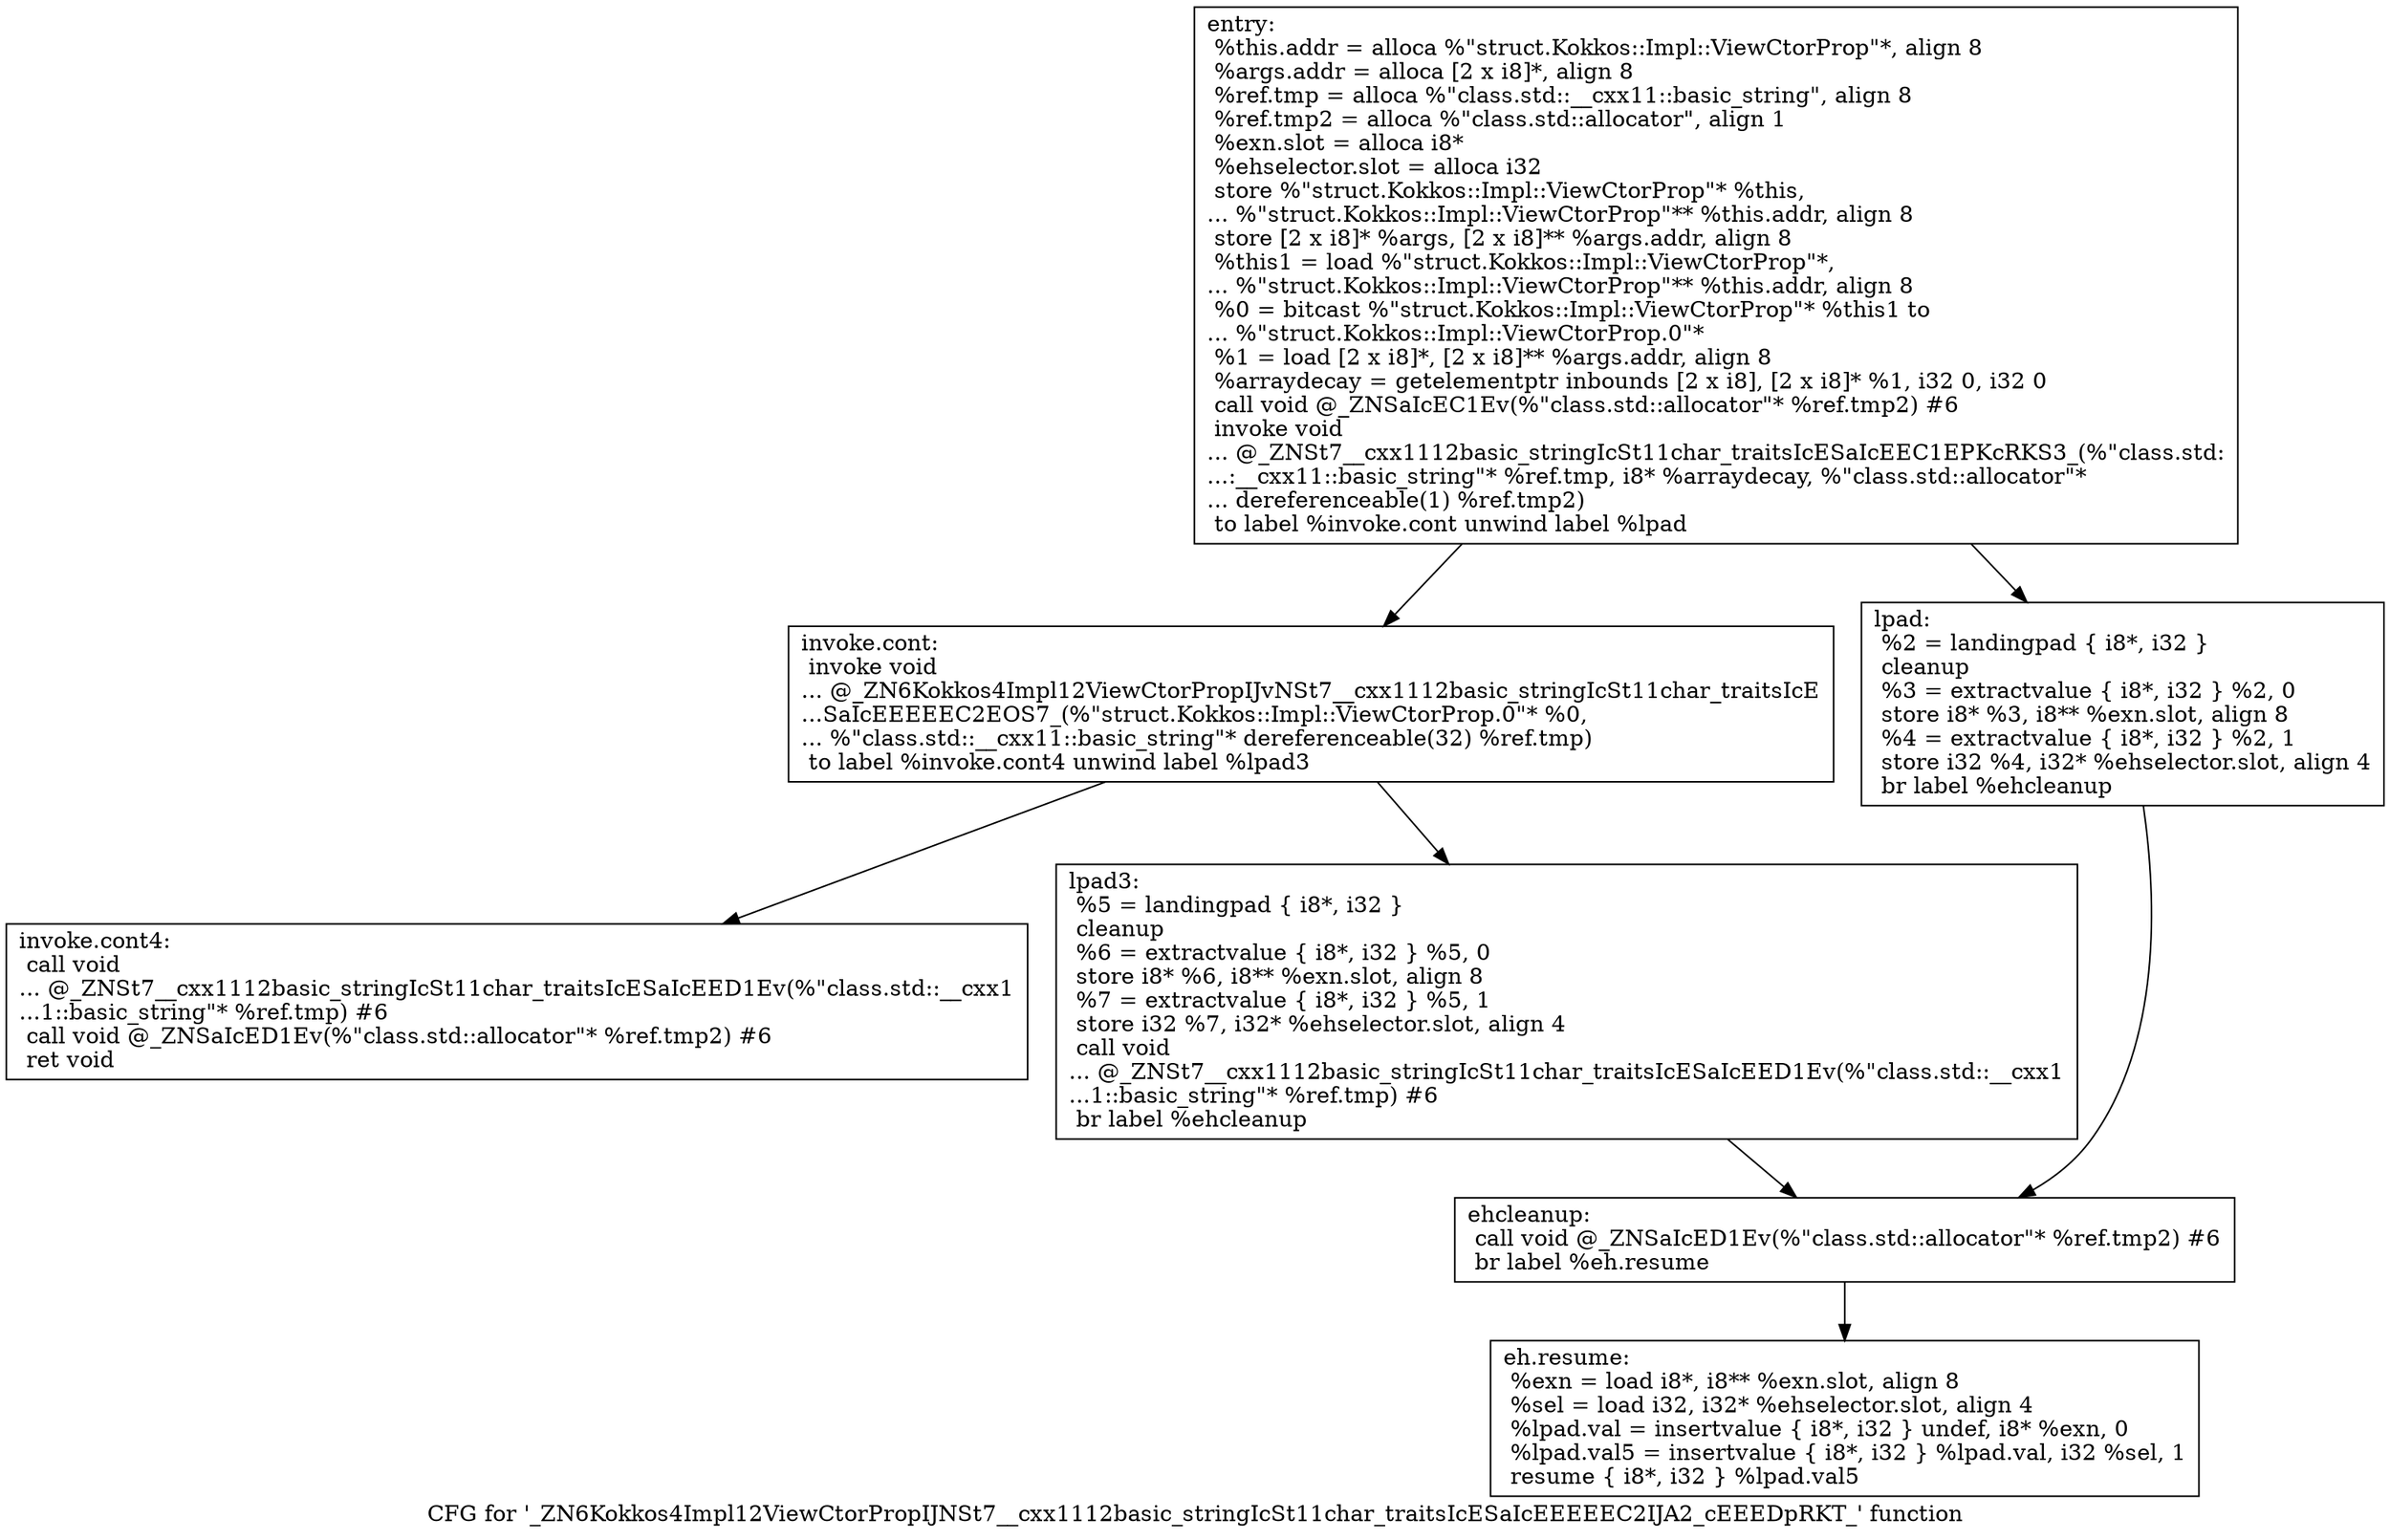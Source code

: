 digraph "CFG for '_ZN6Kokkos4Impl12ViewCtorPropIJNSt7__cxx1112basic_stringIcSt11char_traitsIcESaIcEEEEEC2IJA2_cEEEDpRKT_' function" {
	label="CFG for '_ZN6Kokkos4Impl12ViewCtorPropIJNSt7__cxx1112basic_stringIcSt11char_traitsIcESaIcEEEEEC2IJA2_cEEEDpRKT_' function";

	Node0x5e3d010 [shape=record,label="{entry:\l  %this.addr = alloca %\"struct.Kokkos::Impl::ViewCtorProp\"*, align 8\l  %args.addr = alloca [2 x i8]*, align 8\l  %ref.tmp = alloca %\"class.std::__cxx11::basic_string\", align 8\l  %ref.tmp2 = alloca %\"class.std::allocator\", align 1\l  %exn.slot = alloca i8*\l  %ehselector.slot = alloca i32\l  store %\"struct.Kokkos::Impl::ViewCtorProp\"* %this,\l... %\"struct.Kokkos::Impl::ViewCtorProp\"** %this.addr, align 8\l  store [2 x i8]* %args, [2 x i8]** %args.addr, align 8\l  %this1 = load %\"struct.Kokkos::Impl::ViewCtorProp\"*,\l... %\"struct.Kokkos::Impl::ViewCtorProp\"** %this.addr, align 8\l  %0 = bitcast %\"struct.Kokkos::Impl::ViewCtorProp\"* %this1 to\l... %\"struct.Kokkos::Impl::ViewCtorProp.0\"*\l  %1 = load [2 x i8]*, [2 x i8]** %args.addr, align 8\l  %arraydecay = getelementptr inbounds [2 x i8], [2 x i8]* %1, i32 0, i32 0\l  call void @_ZNSaIcEC1Ev(%\"class.std::allocator\"* %ref.tmp2) #6\l  invoke void\l... @_ZNSt7__cxx1112basic_stringIcSt11char_traitsIcESaIcEEC1EPKcRKS3_(%\"class.std:\l...:__cxx11::basic_string\"* %ref.tmp, i8* %arraydecay, %\"class.std::allocator\"*\l... dereferenceable(1) %ref.tmp2)\l          to label %invoke.cont unwind label %lpad\l}"];
	Node0x5e3d010 -> Node0x5e3d700;
	Node0x5e3d010 -> Node0x5e3d7e0;
	Node0x5e3d700 [shape=record,label="{invoke.cont:                                      \l  invoke void\l... @_ZN6Kokkos4Impl12ViewCtorPropIJvNSt7__cxx1112basic_stringIcSt11char_traitsIcE\l...SaIcEEEEEC2EOS7_(%\"struct.Kokkos::Impl::ViewCtorProp.0\"* %0,\l... %\"class.std::__cxx11::basic_string\"* dereferenceable(32) %ref.tmp)\l          to label %invoke.cont4 unwind label %lpad3\l}"];
	Node0x5e3d700 -> Node0x5e3d6b0;
	Node0x5e3d700 -> Node0x5e3db30;
	Node0x5e3d6b0 [shape=record,label="{invoke.cont4:                                     \l  call void\l... @_ZNSt7__cxx1112basic_stringIcSt11char_traitsIcESaIcEED1Ev(%\"class.std::__cxx1\l...1::basic_string\"* %ref.tmp) #6\l  call void @_ZNSaIcED1Ev(%\"class.std::allocator\"* %ref.tmp2) #6\l  ret void\l}"];
	Node0x5e3d7e0 [shape=record,label="{lpad:                                             \l  %2 = landingpad \{ i8*, i32 \}\l          cleanup\l  %3 = extractvalue \{ i8*, i32 \} %2, 0\l  store i8* %3, i8** %exn.slot, align 8\l  %4 = extractvalue \{ i8*, i32 \} %2, 1\l  store i32 %4, i32* %ehselector.slot, align 4\l  br label %ehcleanup\l}"];
	Node0x5e3d7e0 -> Node0x5e3e350;
	Node0x5e3db30 [shape=record,label="{lpad3:                                            \l  %5 = landingpad \{ i8*, i32 \}\l          cleanup\l  %6 = extractvalue \{ i8*, i32 \} %5, 0\l  store i8* %6, i8** %exn.slot, align 8\l  %7 = extractvalue \{ i8*, i32 \} %5, 1\l  store i32 %7, i32* %ehselector.slot, align 4\l  call void\l... @_ZNSt7__cxx1112basic_stringIcSt11char_traitsIcESaIcEED1Ev(%\"class.std::__cxx1\l...1::basic_string\"* %ref.tmp) #6\l  br label %ehcleanup\l}"];
	Node0x5e3db30 -> Node0x5e3e350;
	Node0x5e3e350 [shape=record,label="{ehcleanup:                                        \l  call void @_ZNSaIcED1Ev(%\"class.std::allocator\"* %ref.tmp2) #6\l  br label %eh.resume\l}"];
	Node0x5e3e350 -> Node0x5e3e7f0;
	Node0x5e3e7f0 [shape=record,label="{eh.resume:                                        \l  %exn = load i8*, i8** %exn.slot, align 8\l  %sel = load i32, i32* %ehselector.slot, align 4\l  %lpad.val = insertvalue \{ i8*, i32 \} undef, i8* %exn, 0\l  %lpad.val5 = insertvalue \{ i8*, i32 \} %lpad.val, i32 %sel, 1\l  resume \{ i8*, i32 \} %lpad.val5\l}"];
}
